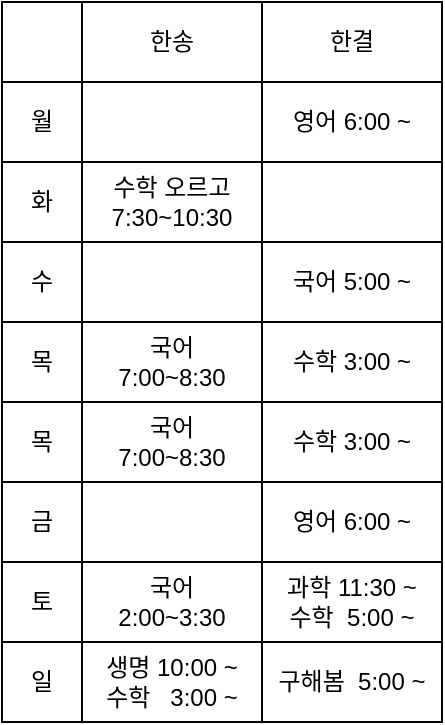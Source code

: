 <mxfile version="20.3.0" type="github">
  <diagram id="ZvhFkDVLkiYNxoEatRVC" name="페이지-1">
    <mxGraphModel dx="409" dy="672" grid="1" gridSize="10" guides="1" tooltips="1" connect="1" arrows="1" fold="1" page="1" pageScale="1" pageWidth="827" pageHeight="1169" math="0" shadow="0">
      <root>
        <mxCell id="0" />
        <mxCell id="1" parent="0" />
        <mxCell id="gaK9QJrm34Q4BLt2g8Os-1" value="" style="shape=table;startSize=0;container=1;collapsible=0;childLayout=tableLayout;" parent="1" vertex="1">
          <mxGeometry x="130" y="160" width="220" height="360" as="geometry" />
        </mxCell>
        <mxCell id="gaK9QJrm34Q4BLt2g8Os-2" value="" style="shape=tableRow;horizontal=0;startSize=0;swimlaneHead=0;swimlaneBody=0;top=0;left=0;bottom=0;right=0;collapsible=0;dropTarget=0;fillColor=none;points=[[0,0.5],[1,0.5]];portConstraint=eastwest;" parent="gaK9QJrm34Q4BLt2g8Os-1" vertex="1">
          <mxGeometry width="220" height="40" as="geometry" />
        </mxCell>
        <mxCell id="gaK9QJrm34Q4BLt2g8Os-3" value="" style="shape=partialRectangle;html=1;whiteSpace=wrap;connectable=0;overflow=hidden;fillColor=none;top=0;left=0;bottom=0;right=0;pointerEvents=1;" parent="gaK9QJrm34Q4BLt2g8Os-2" vertex="1">
          <mxGeometry width="40" height="40" as="geometry">
            <mxRectangle width="40" height="40" as="alternateBounds" />
          </mxGeometry>
        </mxCell>
        <mxCell id="gaK9QJrm34Q4BLt2g8Os-4" value="한송" style="shape=partialRectangle;html=1;whiteSpace=wrap;connectable=0;overflow=hidden;fillColor=none;top=0;left=0;bottom=0;right=0;pointerEvents=1;" parent="gaK9QJrm34Q4BLt2g8Os-2" vertex="1">
          <mxGeometry x="40" width="90" height="40" as="geometry">
            <mxRectangle width="90" height="40" as="alternateBounds" />
          </mxGeometry>
        </mxCell>
        <mxCell id="gaK9QJrm34Q4BLt2g8Os-5" value="한결" style="shape=partialRectangle;html=1;whiteSpace=wrap;connectable=0;overflow=hidden;fillColor=none;top=0;left=0;bottom=0;right=0;pointerEvents=1;" parent="gaK9QJrm34Q4BLt2g8Os-2" vertex="1">
          <mxGeometry x="130" width="90" height="40" as="geometry">
            <mxRectangle width="90" height="40" as="alternateBounds" />
          </mxGeometry>
        </mxCell>
        <mxCell id="gaK9QJrm34Q4BLt2g8Os-6" value="" style="shape=tableRow;horizontal=0;startSize=0;swimlaneHead=0;swimlaneBody=0;top=0;left=0;bottom=0;right=0;collapsible=0;dropTarget=0;fillColor=none;points=[[0,0.5],[1,0.5]];portConstraint=eastwest;" parent="gaK9QJrm34Q4BLt2g8Os-1" vertex="1">
          <mxGeometry y="40" width="220" height="40" as="geometry" />
        </mxCell>
        <mxCell id="gaK9QJrm34Q4BLt2g8Os-7" value="월" style="shape=partialRectangle;html=1;whiteSpace=wrap;connectable=0;overflow=hidden;fillColor=none;top=0;left=0;bottom=0;right=0;pointerEvents=1;" parent="gaK9QJrm34Q4BLt2g8Os-6" vertex="1">
          <mxGeometry width="40" height="40" as="geometry">
            <mxRectangle width="40" height="40" as="alternateBounds" />
          </mxGeometry>
        </mxCell>
        <mxCell id="gaK9QJrm34Q4BLt2g8Os-8" value="" style="shape=partialRectangle;html=1;whiteSpace=wrap;connectable=0;overflow=hidden;fillColor=none;top=0;left=0;bottom=0;right=0;pointerEvents=1;" parent="gaK9QJrm34Q4BLt2g8Os-6" vertex="1">
          <mxGeometry x="40" width="90" height="40" as="geometry">
            <mxRectangle width="90" height="40" as="alternateBounds" />
          </mxGeometry>
        </mxCell>
        <mxCell id="gaK9QJrm34Q4BLt2g8Os-9" value="영어 6:00 ~" style="shape=partialRectangle;html=1;whiteSpace=wrap;connectable=0;overflow=hidden;fillColor=none;top=0;left=0;bottom=0;right=0;pointerEvents=1;" parent="gaK9QJrm34Q4BLt2g8Os-6" vertex="1">
          <mxGeometry x="130" width="90" height="40" as="geometry">
            <mxRectangle width="90" height="40" as="alternateBounds" />
          </mxGeometry>
        </mxCell>
        <mxCell id="gaK9QJrm34Q4BLt2g8Os-10" value="" style="shape=tableRow;horizontal=0;startSize=0;swimlaneHead=0;swimlaneBody=0;top=0;left=0;bottom=0;right=0;collapsible=0;dropTarget=0;fillColor=none;points=[[0,0.5],[1,0.5]];portConstraint=eastwest;" parent="gaK9QJrm34Q4BLt2g8Os-1" vertex="1">
          <mxGeometry y="80" width="220" height="40" as="geometry" />
        </mxCell>
        <mxCell id="gaK9QJrm34Q4BLt2g8Os-11" value="화" style="shape=partialRectangle;html=1;whiteSpace=wrap;connectable=0;overflow=hidden;fillColor=none;top=0;left=0;bottom=0;right=0;pointerEvents=1;" parent="gaK9QJrm34Q4BLt2g8Os-10" vertex="1">
          <mxGeometry width="40" height="40" as="geometry">
            <mxRectangle width="40" height="40" as="alternateBounds" />
          </mxGeometry>
        </mxCell>
        <mxCell id="gaK9QJrm34Q4BLt2g8Os-12" value="수학 오르고&lt;br&gt;7:30~10:30" style="shape=partialRectangle;html=1;whiteSpace=wrap;connectable=0;overflow=hidden;fillColor=none;top=0;left=0;bottom=0;right=0;pointerEvents=1;" parent="gaK9QJrm34Q4BLt2g8Os-10" vertex="1">
          <mxGeometry x="40" width="90" height="40" as="geometry">
            <mxRectangle width="90" height="40" as="alternateBounds" />
          </mxGeometry>
        </mxCell>
        <mxCell id="gaK9QJrm34Q4BLt2g8Os-13" value="" style="shape=partialRectangle;html=1;whiteSpace=wrap;connectable=0;overflow=hidden;fillColor=none;top=0;left=0;bottom=0;right=0;pointerEvents=1;" parent="gaK9QJrm34Q4BLt2g8Os-10" vertex="1">
          <mxGeometry x="130" width="90" height="40" as="geometry">
            <mxRectangle width="90" height="40" as="alternateBounds" />
          </mxGeometry>
        </mxCell>
        <mxCell id="gaK9QJrm34Q4BLt2g8Os-14" value="" style="shape=tableRow;horizontal=0;startSize=0;swimlaneHead=0;swimlaneBody=0;top=0;left=0;bottom=0;right=0;collapsible=0;dropTarget=0;fillColor=none;points=[[0,0.5],[1,0.5]];portConstraint=eastwest;" parent="gaK9QJrm34Q4BLt2g8Os-1" vertex="1">
          <mxGeometry y="120" width="220" height="40" as="geometry" />
        </mxCell>
        <mxCell id="gaK9QJrm34Q4BLt2g8Os-15" value="수" style="shape=partialRectangle;html=1;whiteSpace=wrap;connectable=0;overflow=hidden;fillColor=none;top=0;left=0;bottom=0;right=0;pointerEvents=1;" parent="gaK9QJrm34Q4BLt2g8Os-14" vertex="1">
          <mxGeometry width="40" height="40" as="geometry">
            <mxRectangle width="40" height="40" as="alternateBounds" />
          </mxGeometry>
        </mxCell>
        <mxCell id="gaK9QJrm34Q4BLt2g8Os-16" value="" style="shape=partialRectangle;html=1;whiteSpace=wrap;connectable=0;overflow=hidden;fillColor=none;top=0;left=0;bottom=0;right=0;pointerEvents=1;" parent="gaK9QJrm34Q4BLt2g8Os-14" vertex="1">
          <mxGeometry x="40" width="90" height="40" as="geometry">
            <mxRectangle width="90" height="40" as="alternateBounds" />
          </mxGeometry>
        </mxCell>
        <mxCell id="gaK9QJrm34Q4BLt2g8Os-17" value="국어 5:00 ~" style="shape=partialRectangle;html=1;whiteSpace=wrap;connectable=0;overflow=hidden;fillColor=none;top=0;left=0;bottom=0;right=0;pointerEvents=1;" parent="gaK9QJrm34Q4BLt2g8Os-14" vertex="1">
          <mxGeometry x="130" width="90" height="40" as="geometry">
            <mxRectangle width="90" height="40" as="alternateBounds" />
          </mxGeometry>
        </mxCell>
        <mxCell id="gaK9QJrm34Q4BLt2g8Os-18" value="" style="shape=tableRow;horizontal=0;startSize=0;swimlaneHead=0;swimlaneBody=0;top=0;left=0;bottom=0;right=0;collapsible=0;dropTarget=0;fillColor=none;points=[[0,0.5],[1,0.5]];portConstraint=eastwest;" parent="gaK9QJrm34Q4BLt2g8Os-1" vertex="1">
          <mxGeometry y="160" width="220" height="40" as="geometry" />
        </mxCell>
        <mxCell id="gaK9QJrm34Q4BLt2g8Os-19" value="목" style="shape=partialRectangle;html=1;whiteSpace=wrap;connectable=0;overflow=hidden;fillColor=none;top=0;left=0;bottom=0;right=0;pointerEvents=1;" parent="gaK9QJrm34Q4BLt2g8Os-18" vertex="1">
          <mxGeometry width="40" height="40" as="geometry">
            <mxRectangle width="40" height="40" as="alternateBounds" />
          </mxGeometry>
        </mxCell>
        <mxCell id="gaK9QJrm34Q4BLt2g8Os-20" value="국어&lt;br&gt;7:00~8:30" style="shape=partialRectangle;html=1;whiteSpace=wrap;connectable=0;overflow=hidden;fillColor=none;top=0;left=0;bottom=0;right=0;pointerEvents=1;" parent="gaK9QJrm34Q4BLt2g8Os-18" vertex="1">
          <mxGeometry x="40" width="90" height="40" as="geometry">
            <mxRectangle width="90" height="40" as="alternateBounds" />
          </mxGeometry>
        </mxCell>
        <mxCell id="gaK9QJrm34Q4BLt2g8Os-21" value="수학 3:00 ~" style="shape=partialRectangle;html=1;whiteSpace=wrap;connectable=0;overflow=hidden;fillColor=none;top=0;left=0;bottom=0;right=0;pointerEvents=1;" parent="gaK9QJrm34Q4BLt2g8Os-18" vertex="1">
          <mxGeometry x="130" width="90" height="40" as="geometry">
            <mxRectangle width="90" height="40" as="alternateBounds" />
          </mxGeometry>
        </mxCell>
        <mxCell id="gaK9QJrm34Q4BLt2g8Os-34" value="" style="shape=tableRow;horizontal=0;startSize=0;swimlaneHead=0;swimlaneBody=0;top=0;left=0;bottom=0;right=0;collapsible=0;dropTarget=0;fillColor=none;points=[[0,0.5],[1,0.5]];portConstraint=eastwest;" parent="gaK9QJrm34Q4BLt2g8Os-1" vertex="1">
          <mxGeometry y="200" width="220" height="40" as="geometry" />
        </mxCell>
        <mxCell id="gaK9QJrm34Q4BLt2g8Os-35" value="목" style="shape=partialRectangle;html=1;whiteSpace=wrap;connectable=0;overflow=hidden;fillColor=none;top=0;left=0;bottom=0;right=0;pointerEvents=1;" parent="gaK9QJrm34Q4BLt2g8Os-34" vertex="1">
          <mxGeometry width="40" height="40" as="geometry">
            <mxRectangle width="40" height="40" as="alternateBounds" />
          </mxGeometry>
        </mxCell>
        <mxCell id="gaK9QJrm34Q4BLt2g8Os-36" value="국어&lt;br&gt;7:00~8:30" style="shape=partialRectangle;html=1;whiteSpace=wrap;connectable=0;overflow=hidden;fillColor=none;top=0;left=0;bottom=0;right=0;pointerEvents=1;" parent="gaK9QJrm34Q4BLt2g8Os-34" vertex="1">
          <mxGeometry x="40" width="90" height="40" as="geometry">
            <mxRectangle width="90" height="40" as="alternateBounds" />
          </mxGeometry>
        </mxCell>
        <mxCell id="gaK9QJrm34Q4BLt2g8Os-37" value="수학 3:00 ~" style="shape=partialRectangle;html=1;whiteSpace=wrap;connectable=0;overflow=hidden;fillColor=none;top=0;left=0;bottom=0;right=0;pointerEvents=1;" parent="gaK9QJrm34Q4BLt2g8Os-34" vertex="1">
          <mxGeometry x="130" width="90" height="40" as="geometry">
            <mxRectangle width="90" height="40" as="alternateBounds" />
          </mxGeometry>
        </mxCell>
        <mxCell id="gaK9QJrm34Q4BLt2g8Os-22" value="" style="shape=tableRow;horizontal=0;startSize=0;swimlaneHead=0;swimlaneBody=0;top=0;left=0;bottom=0;right=0;collapsible=0;dropTarget=0;fillColor=none;points=[[0,0.5],[1,0.5]];portConstraint=eastwest;" parent="gaK9QJrm34Q4BLt2g8Os-1" vertex="1">
          <mxGeometry y="240" width="220" height="40" as="geometry" />
        </mxCell>
        <mxCell id="gaK9QJrm34Q4BLt2g8Os-23" value="금" style="shape=partialRectangle;html=1;whiteSpace=wrap;connectable=0;overflow=hidden;fillColor=none;top=0;left=0;bottom=0;right=0;pointerEvents=1;" parent="gaK9QJrm34Q4BLt2g8Os-22" vertex="1">
          <mxGeometry width="40" height="40" as="geometry">
            <mxRectangle width="40" height="40" as="alternateBounds" />
          </mxGeometry>
        </mxCell>
        <mxCell id="gaK9QJrm34Q4BLt2g8Os-24" value="" style="shape=partialRectangle;html=1;whiteSpace=wrap;connectable=0;overflow=hidden;fillColor=none;top=0;left=0;bottom=0;right=0;pointerEvents=1;" parent="gaK9QJrm34Q4BLt2g8Os-22" vertex="1">
          <mxGeometry x="40" width="90" height="40" as="geometry">
            <mxRectangle width="90" height="40" as="alternateBounds" />
          </mxGeometry>
        </mxCell>
        <mxCell id="gaK9QJrm34Q4BLt2g8Os-25" value="영어 6:00 ~" style="shape=partialRectangle;html=1;whiteSpace=wrap;connectable=0;overflow=hidden;fillColor=none;top=0;left=0;bottom=0;right=0;pointerEvents=1;" parent="gaK9QJrm34Q4BLt2g8Os-22" vertex="1">
          <mxGeometry x="130" width="90" height="40" as="geometry">
            <mxRectangle width="90" height="40" as="alternateBounds" />
          </mxGeometry>
        </mxCell>
        <mxCell id="gaK9QJrm34Q4BLt2g8Os-26" value="" style="shape=tableRow;horizontal=0;startSize=0;swimlaneHead=0;swimlaneBody=0;top=0;left=0;bottom=0;right=0;collapsible=0;dropTarget=0;fillColor=none;points=[[0,0.5],[1,0.5]];portConstraint=eastwest;" parent="gaK9QJrm34Q4BLt2g8Os-1" vertex="1">
          <mxGeometry y="280" width="220" height="40" as="geometry" />
        </mxCell>
        <mxCell id="gaK9QJrm34Q4BLt2g8Os-27" value="토" style="shape=partialRectangle;html=1;whiteSpace=wrap;connectable=0;overflow=hidden;fillColor=none;top=0;left=0;bottom=0;right=0;pointerEvents=1;" parent="gaK9QJrm34Q4BLt2g8Os-26" vertex="1">
          <mxGeometry width="40" height="40" as="geometry">
            <mxRectangle width="40" height="40" as="alternateBounds" />
          </mxGeometry>
        </mxCell>
        <mxCell id="gaK9QJrm34Q4BLt2g8Os-28" value="국어&lt;br&gt;2:00~3:30" style="shape=partialRectangle;html=1;whiteSpace=wrap;connectable=0;overflow=hidden;fillColor=none;top=0;left=0;bottom=0;right=0;pointerEvents=1;" parent="gaK9QJrm34Q4BLt2g8Os-26" vertex="1">
          <mxGeometry x="40" width="90" height="40" as="geometry">
            <mxRectangle width="90" height="40" as="alternateBounds" />
          </mxGeometry>
        </mxCell>
        <mxCell id="gaK9QJrm34Q4BLt2g8Os-29" value="과학 11:30 ~&lt;br&gt;수학&amp;nbsp; 5:00 ~" style="shape=partialRectangle;html=1;whiteSpace=wrap;connectable=0;overflow=hidden;fillColor=none;top=0;left=0;bottom=0;right=0;pointerEvents=1;" parent="gaK9QJrm34Q4BLt2g8Os-26" vertex="1">
          <mxGeometry x="130" width="90" height="40" as="geometry">
            <mxRectangle width="90" height="40" as="alternateBounds" />
          </mxGeometry>
        </mxCell>
        <mxCell id="gaK9QJrm34Q4BLt2g8Os-30" value="" style="shape=tableRow;horizontal=0;startSize=0;swimlaneHead=0;swimlaneBody=0;top=0;left=0;bottom=0;right=0;collapsible=0;dropTarget=0;fillColor=none;points=[[0,0.5],[1,0.5]];portConstraint=eastwest;" parent="gaK9QJrm34Q4BLt2g8Os-1" vertex="1">
          <mxGeometry y="320" width="220" height="40" as="geometry" />
        </mxCell>
        <mxCell id="gaK9QJrm34Q4BLt2g8Os-31" value="일" style="shape=partialRectangle;html=1;whiteSpace=wrap;connectable=0;overflow=hidden;fillColor=none;top=0;left=0;bottom=0;right=0;pointerEvents=1;" parent="gaK9QJrm34Q4BLt2g8Os-30" vertex="1">
          <mxGeometry width="40" height="40" as="geometry">
            <mxRectangle width="40" height="40" as="alternateBounds" />
          </mxGeometry>
        </mxCell>
        <mxCell id="gaK9QJrm34Q4BLt2g8Os-32" value="생명 10:00 ~&lt;br&gt;수학&amp;nbsp; &amp;nbsp;3:00 ~" style="shape=partialRectangle;html=1;whiteSpace=wrap;connectable=0;overflow=hidden;fillColor=none;top=0;left=0;bottom=0;right=0;pointerEvents=1;" parent="gaK9QJrm34Q4BLt2g8Os-30" vertex="1">
          <mxGeometry x="40" width="90" height="40" as="geometry">
            <mxRectangle width="90" height="40" as="alternateBounds" />
          </mxGeometry>
        </mxCell>
        <mxCell id="gaK9QJrm34Q4BLt2g8Os-33" value="구해봄&amp;nbsp; 5:00 ~" style="shape=partialRectangle;html=1;whiteSpace=wrap;connectable=0;overflow=hidden;fillColor=none;top=0;left=0;bottom=0;right=0;pointerEvents=1;" parent="gaK9QJrm34Q4BLt2g8Os-30" vertex="1">
          <mxGeometry x="130" width="90" height="40" as="geometry">
            <mxRectangle width="90" height="40" as="alternateBounds" />
          </mxGeometry>
        </mxCell>
      </root>
    </mxGraphModel>
  </diagram>
</mxfile>
